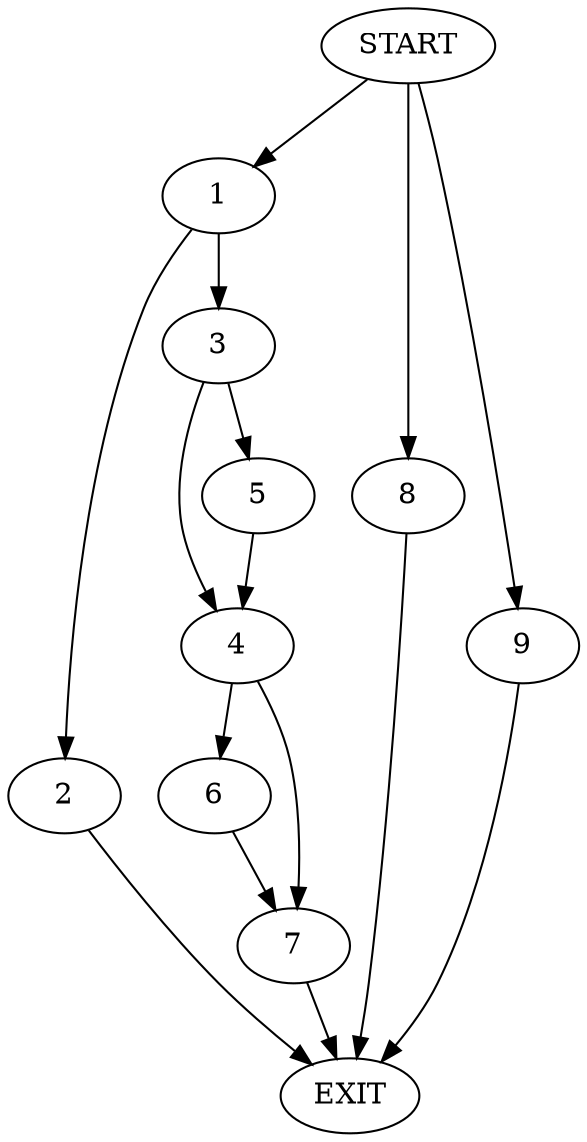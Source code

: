 digraph {
0 [label="START"]
10 [label="EXIT"]
0 -> 1
1 -> 2
1 -> 3
2 -> 10
3 -> 4
3 -> 5
4 -> 6
4 -> 7
5 -> 4
6 -> 7
7 -> 10
0 -> 8
8 -> 10
0 -> 9
9 -> 10
}
